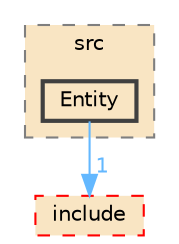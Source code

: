 digraph "libs/engine/src/Entity"
{
 // LATEX_PDF_SIZE
  bgcolor="transparent";
  edge [fontname=Helvetica,fontsize=10,labelfontname=Helvetica,labelfontsize=10];
  node [fontname=Helvetica,fontsize=10,shape=box,height=0.2,width=0.4];
  compound=true
  subgraph clusterdir_2bd190c4f4c79181aeb9a0c95547245a {
    graph [ bgcolor="#f9e5c3", pencolor="grey50", label="src", fontname=Helvetica,fontsize=10 style="filled,dashed", URL="dir_2bd190c4f4c79181aeb9a0c95547245a.html",tooltip=""]
  dir_c685e97fd7cade0a2ec78fc22046da42 [label="Entity", fillcolor="#f9e5c3", color="grey25", style="filled,bold", URL="dir_c685e97fd7cade0a2ec78fc22046da42.html",tooltip=""];
  }
  dir_f0d8f502c618f1edf4c1d59f415728d8 [label="include", fillcolor="#f9e5c3", color="red", style="filled,dashed", URL="dir_f0d8f502c618f1edf4c1d59f415728d8.html",tooltip=""];
  dir_c685e97fd7cade0a2ec78fc22046da42->dir_f0d8f502c618f1edf4c1d59f415728d8 [headlabel="1", labeldistance=1.5 headhref="dir_000004_000005.html" color="steelblue1" fontcolor="steelblue1"];
}
